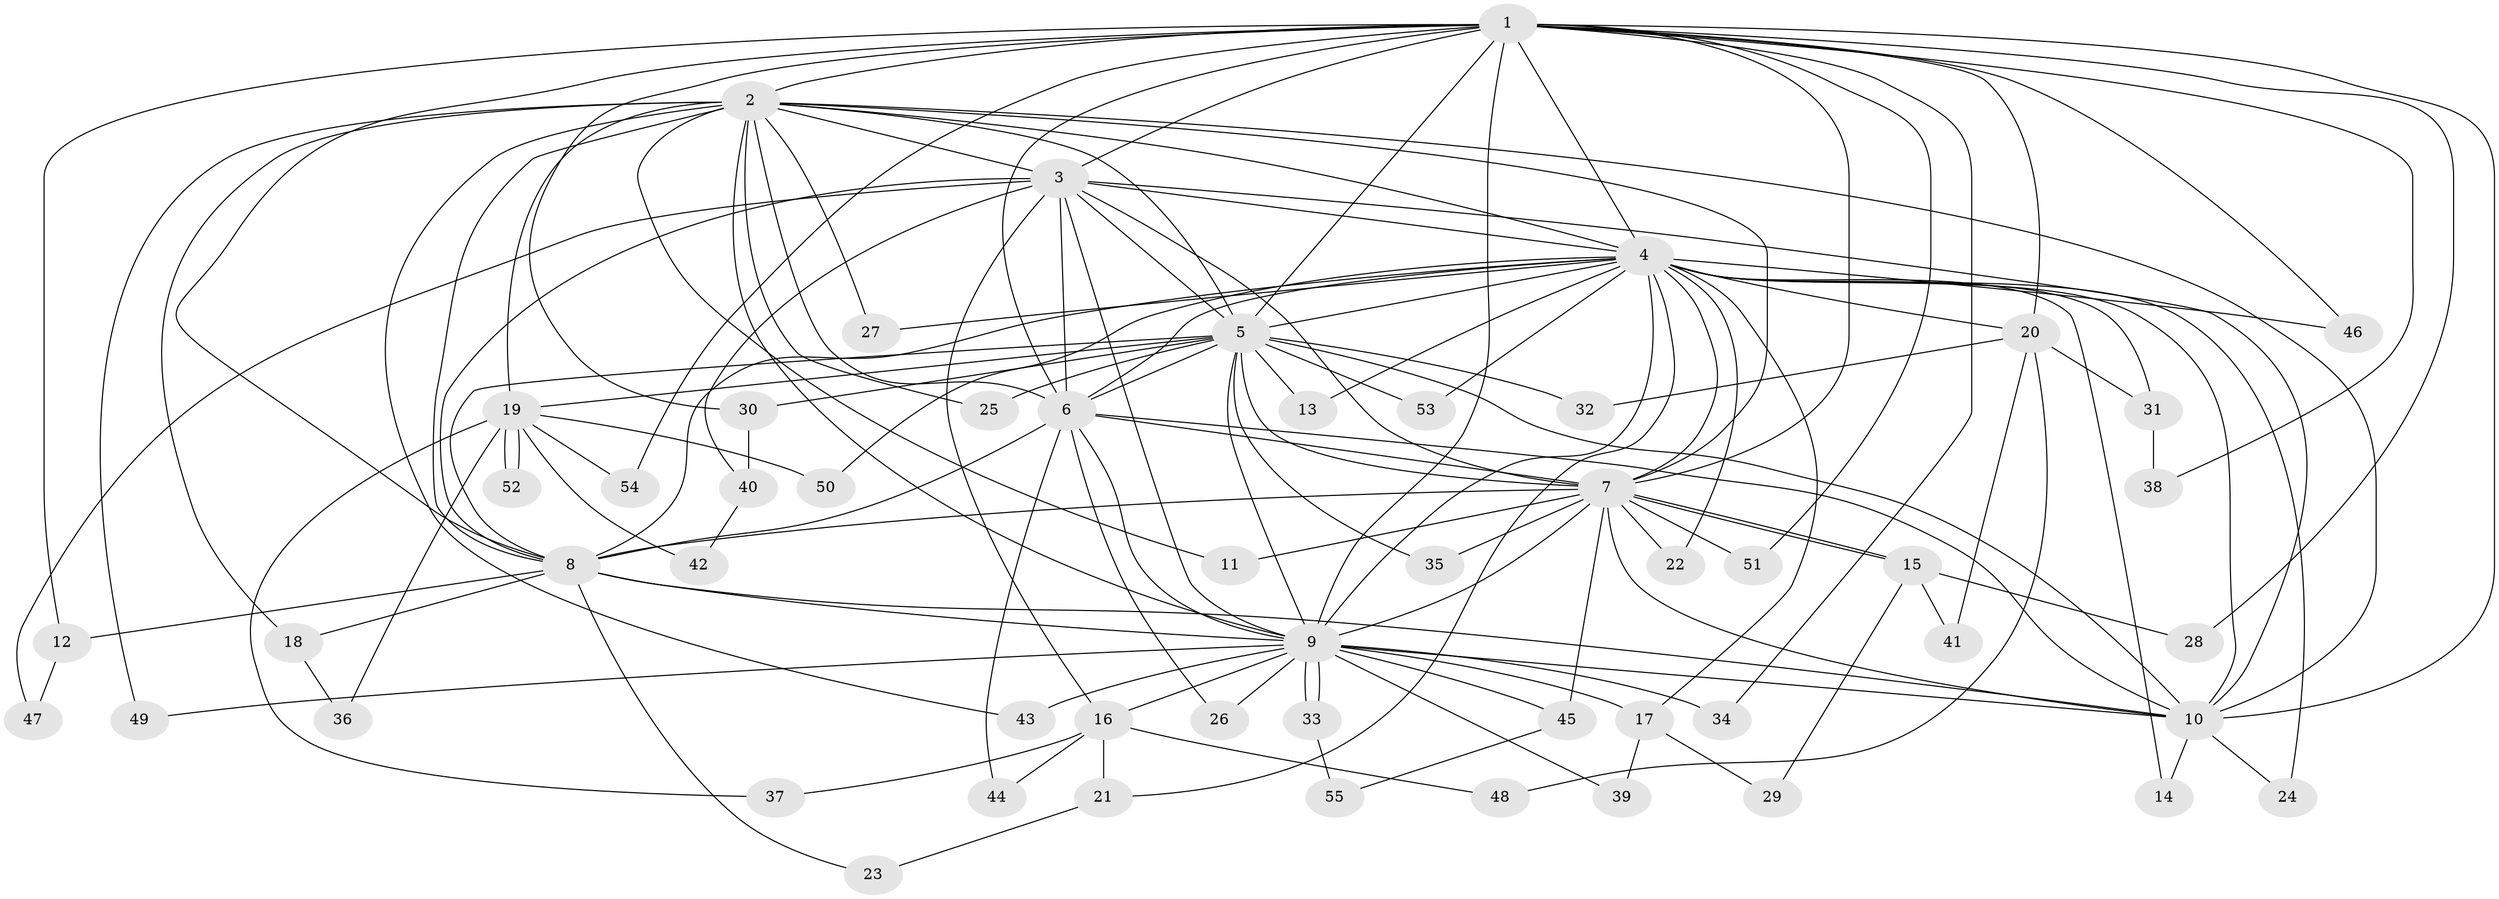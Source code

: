 // Generated by graph-tools (version 1.1) at 2025/34/03/09/25 02:34:39]
// undirected, 55 vertices, 135 edges
graph export_dot {
graph [start="1"]
  node [color=gray90,style=filled];
  1;
  2;
  3;
  4;
  5;
  6;
  7;
  8;
  9;
  10;
  11;
  12;
  13;
  14;
  15;
  16;
  17;
  18;
  19;
  20;
  21;
  22;
  23;
  24;
  25;
  26;
  27;
  28;
  29;
  30;
  31;
  32;
  33;
  34;
  35;
  36;
  37;
  38;
  39;
  40;
  41;
  42;
  43;
  44;
  45;
  46;
  47;
  48;
  49;
  50;
  51;
  52;
  53;
  54;
  55;
  1 -- 2;
  1 -- 3;
  1 -- 4;
  1 -- 5;
  1 -- 6;
  1 -- 7;
  1 -- 8;
  1 -- 9;
  1 -- 10;
  1 -- 12;
  1 -- 20;
  1 -- 28;
  1 -- 30;
  1 -- 34;
  1 -- 38;
  1 -- 46;
  1 -- 51;
  1 -- 54;
  2 -- 3;
  2 -- 4;
  2 -- 5;
  2 -- 6;
  2 -- 7;
  2 -- 8;
  2 -- 9;
  2 -- 10;
  2 -- 11;
  2 -- 18;
  2 -- 19;
  2 -- 25;
  2 -- 27;
  2 -- 43;
  2 -- 49;
  3 -- 4;
  3 -- 5;
  3 -- 6;
  3 -- 7;
  3 -- 8;
  3 -- 9;
  3 -- 10;
  3 -- 16;
  3 -- 40;
  3 -- 47;
  4 -- 5;
  4 -- 6;
  4 -- 7;
  4 -- 8;
  4 -- 9;
  4 -- 10;
  4 -- 13;
  4 -- 14;
  4 -- 17;
  4 -- 20;
  4 -- 21;
  4 -- 22;
  4 -- 24;
  4 -- 27;
  4 -- 31;
  4 -- 46;
  4 -- 50;
  4 -- 53;
  5 -- 6;
  5 -- 7;
  5 -- 8;
  5 -- 9;
  5 -- 10;
  5 -- 13;
  5 -- 19;
  5 -- 25;
  5 -- 30;
  5 -- 32;
  5 -- 35;
  5 -- 53;
  6 -- 7;
  6 -- 8;
  6 -- 9;
  6 -- 10;
  6 -- 26;
  6 -- 44;
  7 -- 8;
  7 -- 9;
  7 -- 10;
  7 -- 11;
  7 -- 15;
  7 -- 15;
  7 -- 22;
  7 -- 35;
  7 -- 45;
  7 -- 51;
  8 -- 9;
  8 -- 10;
  8 -- 12;
  8 -- 18;
  8 -- 23;
  9 -- 10;
  9 -- 16;
  9 -- 17;
  9 -- 26;
  9 -- 33;
  9 -- 33;
  9 -- 34;
  9 -- 39;
  9 -- 43;
  9 -- 45;
  9 -- 49;
  10 -- 14;
  10 -- 24;
  12 -- 47;
  15 -- 28;
  15 -- 29;
  15 -- 41;
  16 -- 21;
  16 -- 37;
  16 -- 44;
  16 -- 48;
  17 -- 29;
  17 -- 39;
  18 -- 36;
  19 -- 36;
  19 -- 37;
  19 -- 42;
  19 -- 50;
  19 -- 52;
  19 -- 52;
  19 -- 54;
  20 -- 31;
  20 -- 32;
  20 -- 41;
  20 -- 48;
  21 -- 23;
  30 -- 40;
  31 -- 38;
  33 -- 55;
  40 -- 42;
  45 -- 55;
}
